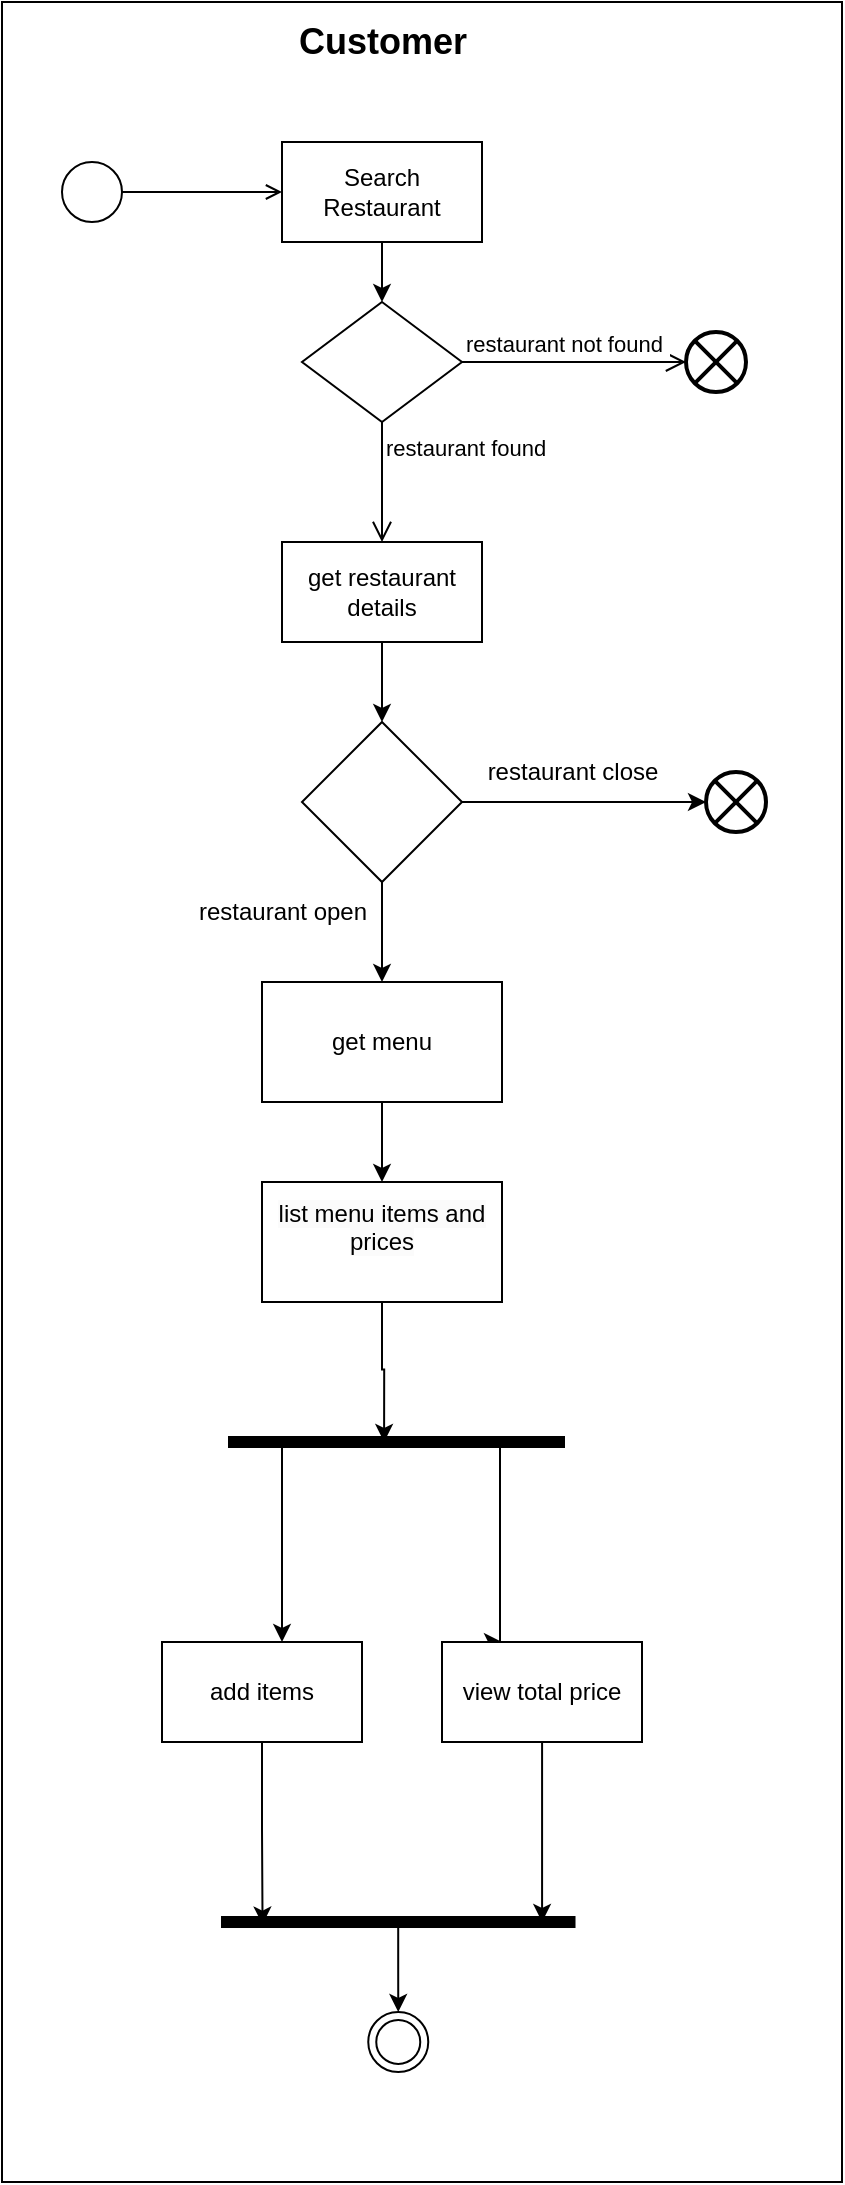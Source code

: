 <mxfile version="24.4.4" type="github">
  <diagram name="Page-1" id="An3NPMX3gxaZM4QJ-4wr">
    <mxGraphModel dx="1257" dy="609" grid="1" gridSize="10" guides="1" tooltips="1" connect="1" arrows="1" fold="1" page="1" pageScale="1" pageWidth="850" pageHeight="1100" math="0" shadow="0">
      <root>
        <mxCell id="0" />
        <mxCell id="1" parent="0" />
        <mxCell id="vEt_zIKiVb6R1pKP5IGb-28" value="" style="html=1;dashed=0;whiteSpace=wrap;" vertex="1" parent="1">
          <mxGeometry x="50" y="20" width="420" height="1090" as="geometry" />
        </mxCell>
        <mxCell id="SovdayiskaJYDBExYsxB-3" value="" style="rhombus;whiteSpace=wrap;html=1;" parent="1" vertex="1">
          <mxGeometry x="200" y="170" width="80" height="60" as="geometry" />
        </mxCell>
        <mxCell id="SovdayiskaJYDBExYsxB-4" value="restaurant not found&amp;nbsp;" style="edgeStyle=orthogonalEdgeStyle;html=1;align=left;verticalAlign=bottom;endArrow=open;endSize=8;strokeColor=#000000;rounded=0;" parent="1" source="SovdayiskaJYDBExYsxB-3" target="SovdayiskaJYDBExYsxB-14" edge="1">
          <mxGeometry x="-1" relative="1" as="geometry">
            <mxPoint x="395.0" y="200" as="targetPoint" />
          </mxGeometry>
        </mxCell>
        <mxCell id="SovdayiskaJYDBExYsxB-5" value="restaurant found&amp;nbsp;" style="edgeStyle=orthogonalEdgeStyle;html=1;align=left;verticalAlign=top;endArrow=open;endSize=8;strokeColor=#000000;rounded=0;" parent="1" source="SovdayiskaJYDBExYsxB-3" edge="1">
          <mxGeometry x="-1" relative="1" as="geometry">
            <mxPoint x="240" y="290" as="targetPoint" />
          </mxGeometry>
        </mxCell>
        <mxCell id="SovdayiskaJYDBExYsxB-7" style="edgeStyle=orthogonalEdgeStyle;rounded=0;orthogonalLoop=1;jettySize=auto;html=1;entryX=0.5;entryY=0;entryDx=0;entryDy=0;" parent="1" source="SovdayiskaJYDBExYsxB-6" target="SovdayiskaJYDBExYsxB-3" edge="1">
          <mxGeometry relative="1" as="geometry">
            <mxPoint x="240.0" y="180" as="targetPoint" />
          </mxGeometry>
        </mxCell>
        <mxCell id="SovdayiskaJYDBExYsxB-6" value="Search Restaurant" style="html=1;dashed=0;whiteSpace=wrap;" parent="1" vertex="1">
          <mxGeometry x="190" y="90" width="100" height="50" as="geometry" />
        </mxCell>
        <mxCell id="SovdayiskaJYDBExYsxB-12" value="" style="ellipse;html=1;" parent="1" vertex="1">
          <mxGeometry x="80" y="100" width="30" height="30" as="geometry" />
        </mxCell>
        <mxCell id="SovdayiskaJYDBExYsxB-13" value="" style="endArrow=open;html=1;rounded=0;align=center;verticalAlign=top;endFill=0;labelBackgroundColor=none;endSize=6;entryX=0;entryY=0.5;entryDx=0;entryDy=0;" parent="1" source="SovdayiskaJYDBExYsxB-12" target="SovdayiskaJYDBExYsxB-6" edge="1">
          <mxGeometry relative="1" as="geometry">
            <mxPoint x="270" y="215" as="targetPoint" />
          </mxGeometry>
        </mxCell>
        <mxCell id="SovdayiskaJYDBExYsxB-14" value="" style="html=1;shape=mxgraph.sysml.flowFinal;strokeWidth=2;verticalLabelPosition=bottom;verticalAlignment=top;" parent="1" vertex="1">
          <mxGeometry x="392" y="185" width="30" height="30" as="geometry" />
        </mxCell>
        <mxCell id="JBsMDx6SccmFJjwg7HPy-6" value="" style="edgeStyle=orthogonalEdgeStyle;rounded=0;orthogonalLoop=1;jettySize=auto;html=1;" parent="1" source="JBsMDx6SccmFJjwg7HPy-1" target="JBsMDx6SccmFJjwg7HPy-5" edge="1">
          <mxGeometry relative="1" as="geometry" />
        </mxCell>
        <mxCell id="JBsMDx6SccmFJjwg7HPy-1" value="get restaurant details" style="html=1;dashed=0;whiteSpace=wrap;" parent="1" vertex="1">
          <mxGeometry x="190" y="290" width="100" height="50" as="geometry" />
        </mxCell>
        <mxCell id="JBsMDx6SccmFJjwg7HPy-14" value="" style="edgeStyle=orthogonalEdgeStyle;rounded=0;orthogonalLoop=1;jettySize=auto;html=1;" parent="1" source="JBsMDx6SccmFJjwg7HPy-5" target="JBsMDx6SccmFJjwg7HPy-13" edge="1">
          <mxGeometry relative="1" as="geometry" />
        </mxCell>
        <mxCell id="JBsMDx6SccmFJjwg7HPy-5" value="" style="rhombus;whiteSpace=wrap;html=1;dashed=0;" parent="1" vertex="1">
          <mxGeometry x="200" y="380" width="80" height="80" as="geometry" />
        </mxCell>
        <mxCell id="JBsMDx6SccmFJjwg7HPy-9" value="" style="html=1;shape=mxgraph.sysml.flowFinal;strokeWidth=2;verticalLabelPosition=bottom;verticalAlignment=top;" parent="1" vertex="1">
          <mxGeometry x="402" y="405" width="30" height="30" as="geometry" />
        </mxCell>
        <mxCell id="JBsMDx6SccmFJjwg7HPy-10" style="edgeStyle=orthogonalEdgeStyle;rounded=0;orthogonalLoop=1;jettySize=auto;html=1;entryX=0;entryY=0.5;entryDx=0;entryDy=0;entryPerimeter=0;" parent="1" source="JBsMDx6SccmFJjwg7HPy-5" target="JBsMDx6SccmFJjwg7HPy-9" edge="1">
          <mxGeometry relative="1" as="geometry" />
        </mxCell>
        <mxCell id="JBsMDx6SccmFJjwg7HPy-12" value="restaurant close" style="text;html=1;align=center;verticalAlign=middle;resizable=0;points=[];autosize=1;strokeColor=none;fillColor=none;" parent="1" vertex="1">
          <mxGeometry x="280" y="390" width="110" height="30" as="geometry" />
        </mxCell>
        <mxCell id="JBsMDx6SccmFJjwg7HPy-17" value="" style="edgeStyle=orthogonalEdgeStyle;rounded=0;orthogonalLoop=1;jettySize=auto;html=1;" parent="1" source="JBsMDx6SccmFJjwg7HPy-13" target="JBsMDx6SccmFJjwg7HPy-16" edge="1">
          <mxGeometry relative="1" as="geometry" />
        </mxCell>
        <mxCell id="JBsMDx6SccmFJjwg7HPy-13" value="get menu" style="whiteSpace=wrap;html=1;dashed=0;" parent="1" vertex="1">
          <mxGeometry x="180" y="510" width="120" height="60" as="geometry" />
        </mxCell>
        <mxCell id="JBsMDx6SccmFJjwg7HPy-15" value="restaurant open" style="text;html=1;align=center;verticalAlign=middle;resizable=0;points=[];autosize=1;strokeColor=none;fillColor=none;" parent="1" vertex="1">
          <mxGeometry x="135" y="460" width="110" height="30" as="geometry" />
        </mxCell>
        <mxCell id="952CMc0hhrlckDcZEvze-11" style="edgeStyle=orthogonalEdgeStyle;rounded=0;orthogonalLoop=1;jettySize=auto;html=1;entryX=0.5;entryY=0.537;entryDx=0;entryDy=0;entryPerimeter=0;" parent="1" source="JBsMDx6SccmFJjwg7HPy-16" target="952CMc0hhrlckDcZEvze-10" edge="1">
          <mxGeometry relative="1" as="geometry">
            <mxPoint x="240" y="730" as="targetPoint" />
          </mxGeometry>
        </mxCell>
        <mxCell id="JBsMDx6SccmFJjwg7HPy-16" value="&#xa;&lt;span style=&quot;color: rgb(0, 0, 0); font-family: Helvetica; font-size: 12px; font-style: normal; font-variant-ligatures: normal; font-variant-caps: normal; font-weight: 400; letter-spacing: normal; orphans: 2; text-align: center; text-indent: 0px; text-transform: none; widows: 2; word-spacing: 0px; -webkit-text-stroke-width: 0px; white-space: normal; background-color: rgb(251, 251, 251); text-decoration-thickness: initial; text-decoration-style: initial; text-decoration-color: initial; display: inline !important; float: none;&quot;&gt;list menu items and prices&lt;/span&gt;&#xa;&#xa;" style="whiteSpace=wrap;html=1;dashed=0;" parent="1" vertex="1">
          <mxGeometry x="180" y="610" width="120" height="60" as="geometry" />
        </mxCell>
        <mxCell id="952CMc0hhrlckDcZEvze-12" style="edgeStyle=orthogonalEdgeStyle;rounded=0;orthogonalLoop=1;jettySize=auto;html=1;" parent="1" source="952CMc0hhrlckDcZEvze-10" edge="1">
          <mxGeometry relative="1" as="geometry">
            <mxPoint x="190" y="840" as="targetPoint" />
            <Array as="points">
              <mxPoint x="190" y="800" />
              <mxPoint x="210" y="800" />
            </Array>
          </mxGeometry>
        </mxCell>
        <mxCell id="952CMc0hhrlckDcZEvze-10" value="" style="html=1;points=[];perimeter=orthogonalPerimeter;fillColor=strokeColor;rotation=90;" parent="1" vertex="1">
          <mxGeometry x="244.75" y="656.25" width="5" height="167.5" as="geometry" />
        </mxCell>
        <mxCell id="952CMc0hhrlckDcZEvze-13" style="edgeStyle=orthogonalEdgeStyle;rounded=0;orthogonalLoop=1;jettySize=auto;html=1;" parent="1" edge="1">
          <mxGeometry relative="1" as="geometry">
            <mxPoint x="300" y="840" as="targetPoint" />
            <mxPoint x="299" y="743" as="sourcePoint" />
            <Array as="points">
              <mxPoint x="299" y="780" />
              <mxPoint x="299" y="780" />
            </Array>
          </mxGeometry>
        </mxCell>
        <mxCell id="952CMc0hhrlckDcZEvze-14" value="add items" style="html=1;dashed=0;whiteSpace=wrap;" parent="1" vertex="1">
          <mxGeometry x="130" y="840" width="100" height="50" as="geometry" />
        </mxCell>
        <mxCell id="952CMc0hhrlckDcZEvze-16" value="view total price" style="html=1;dashed=0;whiteSpace=wrap;" parent="1" vertex="1">
          <mxGeometry x="270" y="840" width="100" height="50" as="geometry" />
        </mxCell>
        <mxCell id="952CMc0hhrlckDcZEvze-22" style="edgeStyle=orthogonalEdgeStyle;rounded=0;orthogonalLoop=1;jettySize=auto;html=1;" parent="1" source="952CMc0hhrlckDcZEvze-18" target="952CMc0hhrlckDcZEvze-23" edge="1">
          <mxGeometry relative="1" as="geometry">
            <mxPoint x="248.13" y="1040" as="targetPoint" />
          </mxGeometry>
        </mxCell>
        <mxCell id="952CMc0hhrlckDcZEvze-18" value="" style="html=1;points=[];perimeter=orthogonalPerimeter;fillColor=strokeColor;rotation=90;" parent="1" vertex="1">
          <mxGeometry x="245.63" y="891.88" width="5" height="176.25" as="geometry" />
        </mxCell>
        <mxCell id="952CMc0hhrlckDcZEvze-20" style="edgeStyle=orthogonalEdgeStyle;rounded=0;orthogonalLoop=1;jettySize=auto;html=1;entryX=0.499;entryY=0.092;entryDx=0;entryDy=0;entryPerimeter=0;" parent="1" source="952CMc0hhrlckDcZEvze-16" target="952CMc0hhrlckDcZEvze-18" edge="1">
          <mxGeometry relative="1" as="geometry" />
        </mxCell>
        <mxCell id="952CMc0hhrlckDcZEvze-21" style="edgeStyle=orthogonalEdgeStyle;rounded=0;orthogonalLoop=1;jettySize=auto;html=1;entryX=0.76;entryY=0.885;entryDx=0;entryDy=0;entryPerimeter=0;" parent="1" source="952CMc0hhrlckDcZEvze-14" target="952CMc0hhrlckDcZEvze-18" edge="1">
          <mxGeometry relative="1" as="geometry" />
        </mxCell>
        <mxCell id="952CMc0hhrlckDcZEvze-23" value="" style="ellipse;html=1;shape=endState;" parent="1" vertex="1">
          <mxGeometry x="233.13" y="1025" width="30" height="30" as="geometry" />
        </mxCell>
        <mxCell id="vEt_zIKiVb6R1pKP5IGb-44" value="&lt;b&gt;&lt;font style=&quot;font-size: 18px;&quot;&gt;Customer&lt;/font&gt;&lt;/b&gt;" style="text;html=1;align=center;verticalAlign=middle;resizable=0;points=[];autosize=1;strokeColor=none;fillColor=none;" vertex="1" parent="1">
          <mxGeometry x="185" y="20" width="110" height="40" as="geometry" />
        </mxCell>
      </root>
    </mxGraphModel>
  </diagram>
</mxfile>
